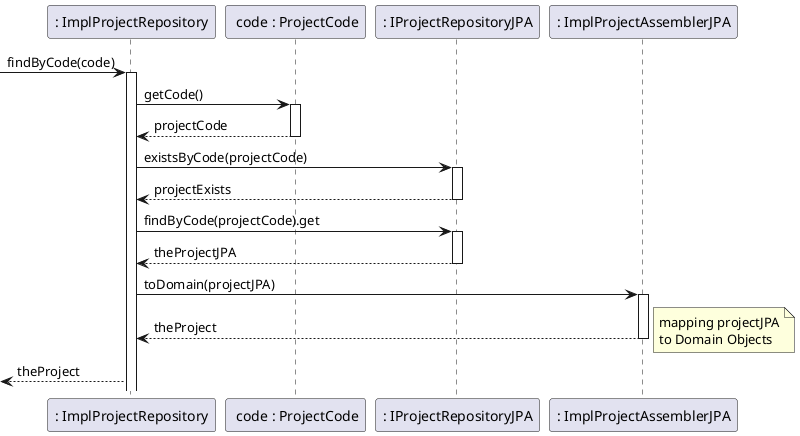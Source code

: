 @startuml

participant ": ImplProjectRepository" as projectRepository
participant " code : ProjectCode" as projectCode

-> projectRepository : findByCode(code)
activate projectRepository
projectRepository -> projectCode : getCode()
activate projectCode
projectCode --> projectRepository : projectCode
deactivate projectCode

participant ": IProjectRepositoryJPA" as projectRepositoryJPA
projectRepository -> projectRepositoryJPA : existsByCode(projectCode)
activate projectRepositoryJPA
projectRepositoryJPA --> projectRepository : projectExists
deactivate projectRepositoryJPA
projectRepository -> projectRepositoryJPA : findByCode(projectCode).get
activate projectRepositoryJPA
projectRepositoryJPA --> projectRepository : theProjectJPA
deactivate projectRepositoryJPA

participant ": ImplProjectAssemblerJPA" as projectAssembler
projectRepository -> projectAssembler : toDomain(projectJPA)
activate projectAssembler
projectAssembler -->projectRepository :theProject
note right
mapping projectJPA
to Domain Objects
endnote
deactivate projectAssembler
<-- projectRepository : theProject

@enduml